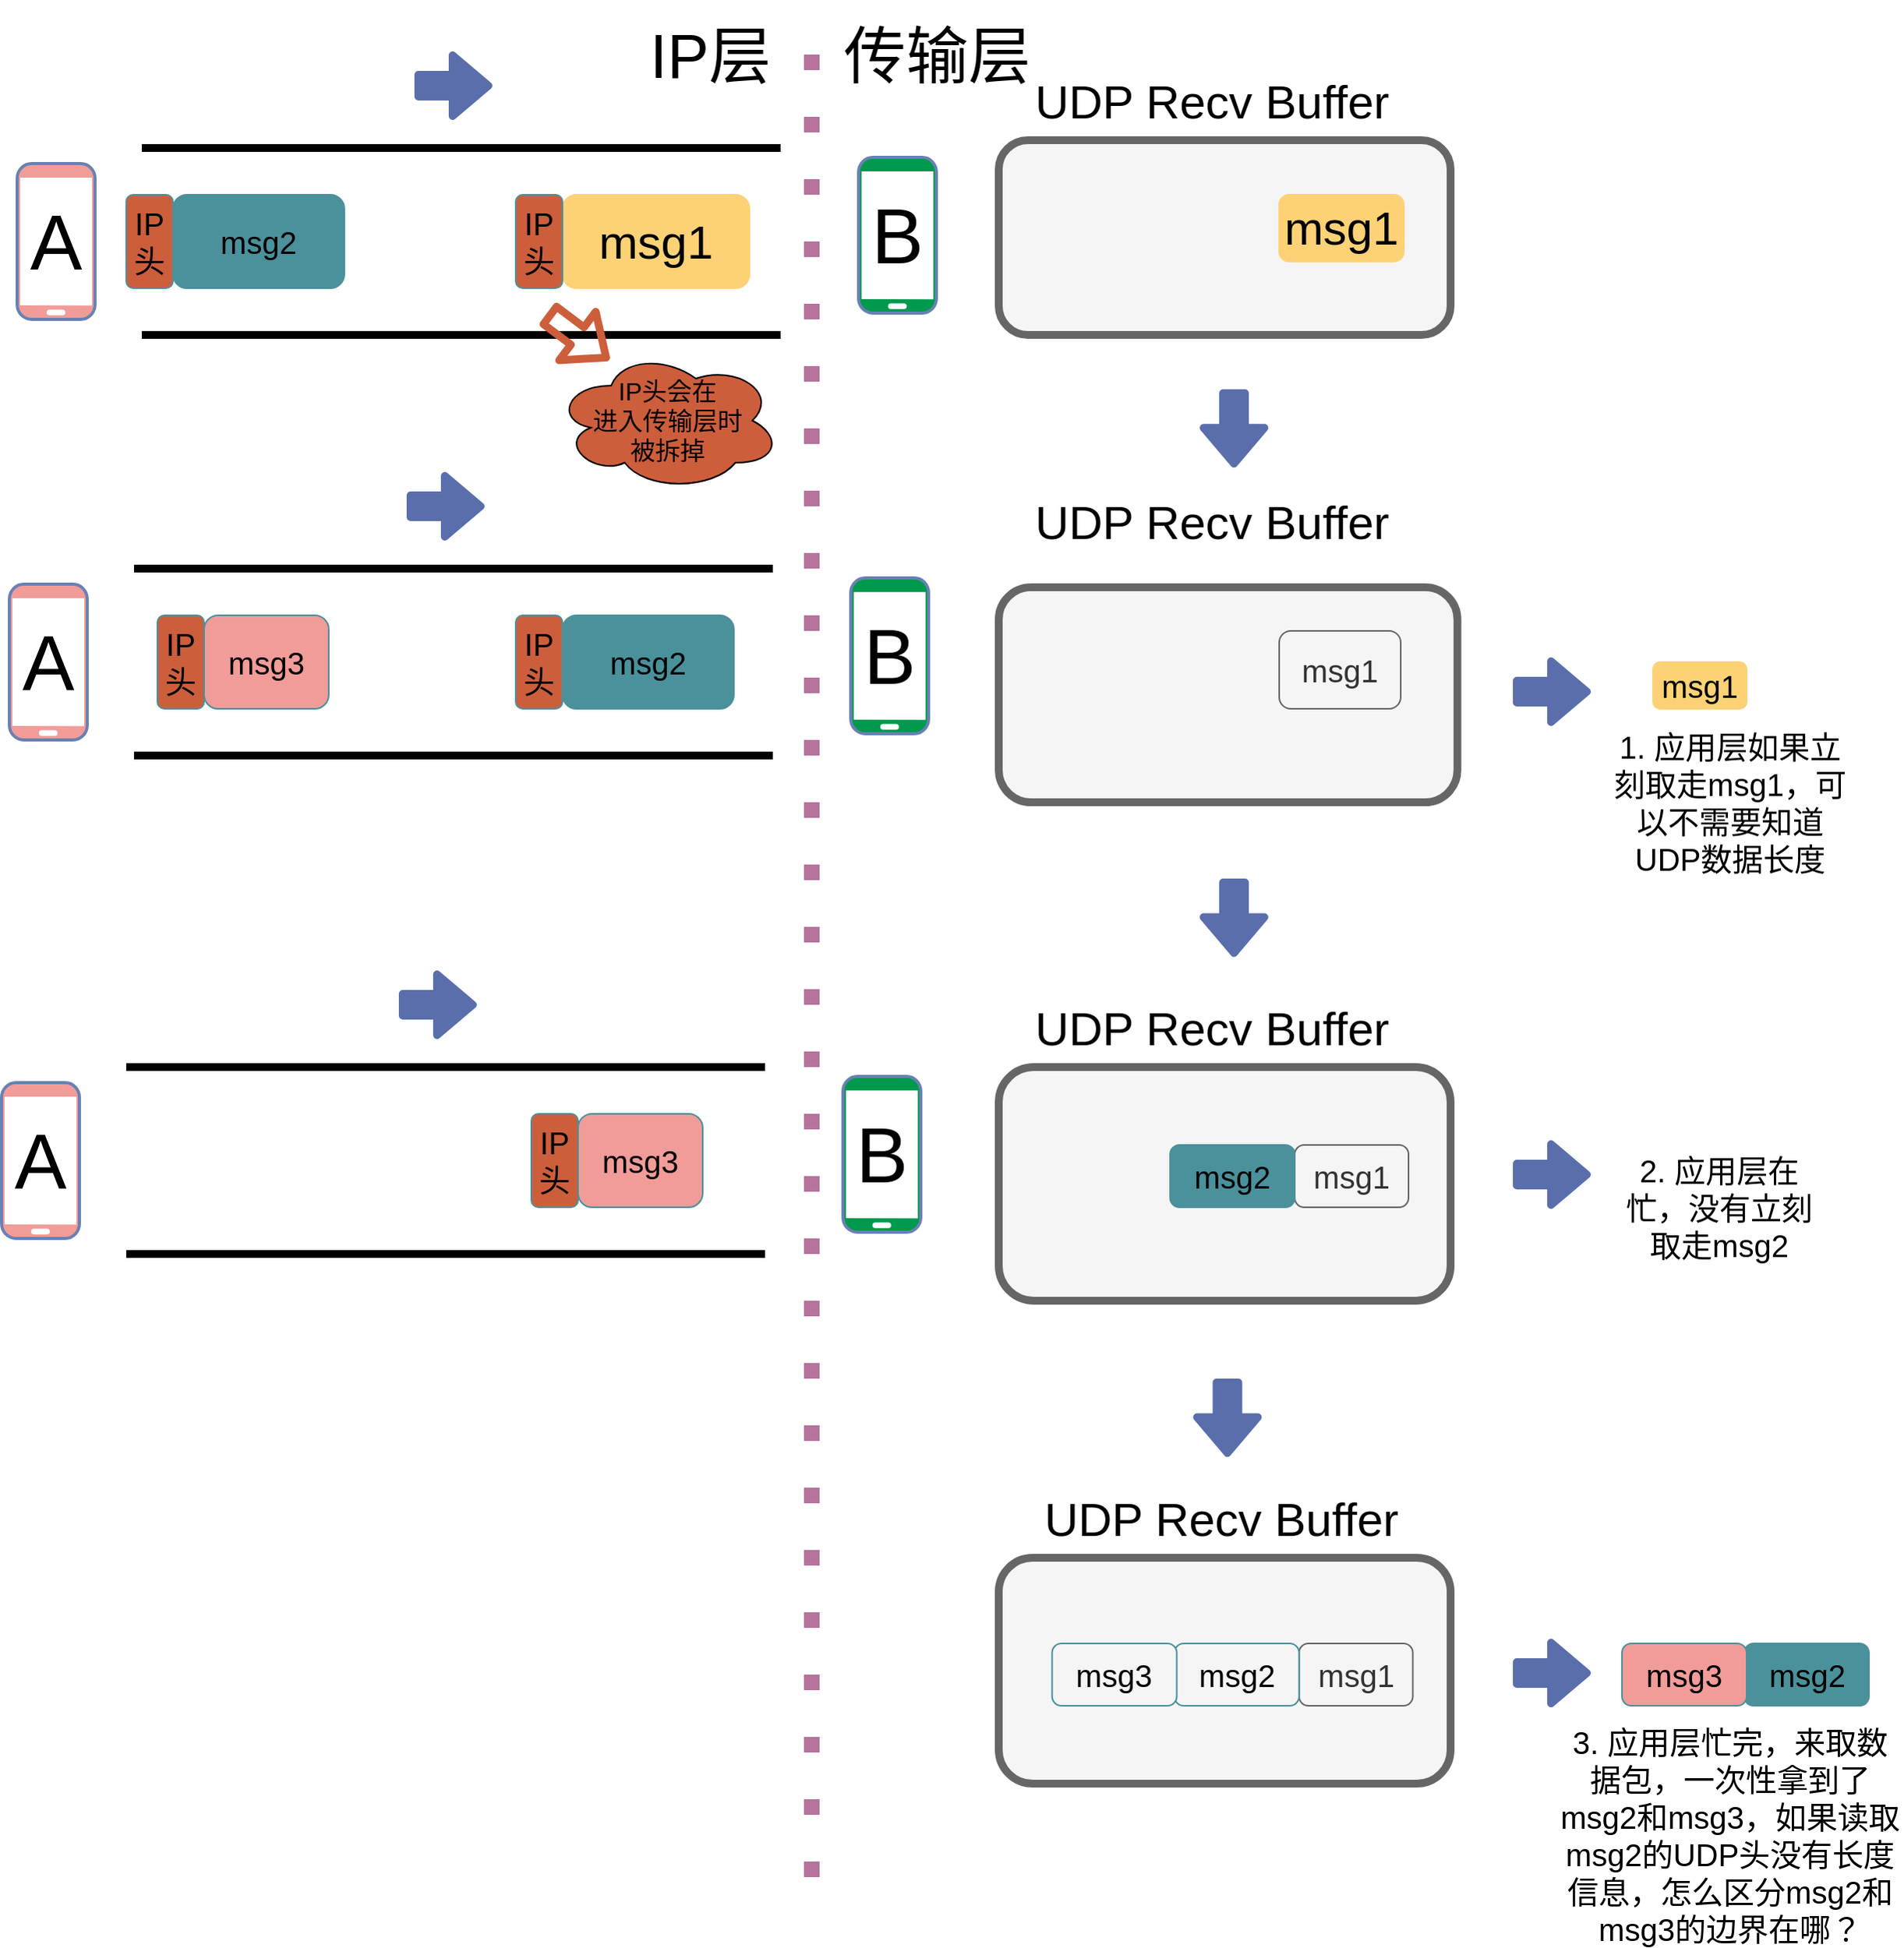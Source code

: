 <mxfile version="14.4.8" type="github">
  <diagram id="3228e29e-7158-1315-38df-8450db1d8a1d" name="Page-1">
    <mxGraphModel dx="1113" dy="582" grid="1" gridSize="10" guides="1" tooltips="1" connect="1" arrows="1" fold="1" page="1" pageScale="1" pageWidth="1300" pageHeight="320" background="#ffffff" math="0" shadow="0">
      <root>
        <mxCell id="0" />
        <mxCell id="1" parent="0" />
        <mxCell id="Q25eg6aNbo5KrL4aYmKd-64" value="" style="rounded=1;whiteSpace=wrap;html=1;strokeColor=#666666;strokeWidth=5;fillColor=#f5f5f5;fontColor=#333333;" parent="1" vertex="1">
          <mxGeometry x="690" y="382" width="294.39" height="138" as="geometry" />
        </mxCell>
        <mxCell id="Q25eg6aNbo5KrL4aYmKd-55" value="" style="rounded=1;whiteSpace=wrap;html=1;strokeColor=#666666;strokeWidth=5;fillColor=#f5f5f5;fontColor=#333333;" parent="1" vertex="1">
          <mxGeometry x="690" y="690" width="290" height="150" as="geometry" />
        </mxCell>
        <mxCell id="Q25eg6aNbo5KrL4aYmKd-56" value="&lt;font style=&quot;font-size: 30px&quot;&gt;UDP Recv Buffer&lt;/font&gt;" style="text;html=1;strokeColor=none;fillColor=none;align=center;verticalAlign=middle;whiteSpace=wrap;rounded=0;" parent="1" vertex="1">
          <mxGeometry x="711.5" y="655" width="230" height="20" as="geometry" />
        </mxCell>
        <mxCell id="Q25eg6aNbo5KrL4aYmKd-53" value="" style="rounded=1;whiteSpace=wrap;html=1;strokeColor=#666666;strokeWidth=5;fillColor=#f5f5f5;fontColor=#333333;" parent="1" vertex="1">
          <mxGeometry x="690" y="95" width="290" height="125" as="geometry" />
        </mxCell>
        <mxCell id="ORzlP0sGd4nqnSAyvKW6-2" value="&lt;font style=&quot;font-size: 20px&quot;&gt;msg2&lt;/font&gt;" style="rounded=1;whiteSpace=wrap;html=1;fillColor=#4A919B;strokeColor=#4A919B;" parent="1" vertex="1">
          <mxGeometry x="160" y="130" width="110" height="60" as="geometry" />
        </mxCell>
        <mxCell id="ORzlP0sGd4nqnSAyvKW6-3" value="&lt;font style=&quot;font-size: 30px&quot;&gt;msg1&lt;/font&gt;" style="rounded=1;whiteSpace=wrap;html=1;fillColor=#FDD276;strokeColor=#FDD276;" parent="1" vertex="1">
          <mxGeometry x="410" y="130" width="120" height="60" as="geometry" />
        </mxCell>
        <mxCell id="ORzlP0sGd4nqnSAyvKW6-6" value="" style="endArrow=none;html=1;strokeWidth=5;" parent="1" edge="1">
          <mxGeometry width="50" height="50" relative="1" as="geometry">
            <mxPoint x="140" y="220" as="sourcePoint" />
            <mxPoint x="550" y="220" as="targetPoint" />
          </mxGeometry>
        </mxCell>
        <mxCell id="ORzlP0sGd4nqnSAyvKW6-7" value="" style="endArrow=none;html=1;strokeWidth=5;" parent="1" edge="1">
          <mxGeometry width="50" height="50" relative="1" as="geometry">
            <mxPoint x="140" y="100" as="sourcePoint" />
            <mxPoint x="550" y="100" as="targetPoint" />
          </mxGeometry>
        </mxCell>
        <mxCell id="ORzlP0sGd4nqnSAyvKW6-8" value="" style="fontColor=#0066CC;verticalAlign=top;verticalLabelPosition=bottom;labelPosition=center;align=center;html=1;outlineConnect=0;strokeColor=#6881B3;gradientColor=none;gradientDirection=north;strokeWidth=2;shape=mxgraph.networks.mobile;fillColor=#F19C99;" parent="1" vertex="1">
          <mxGeometry x="60" y="110" width="50" height="100" as="geometry" />
        </mxCell>
        <mxCell id="ORzlP0sGd4nqnSAyvKW6-9" value="&lt;font style=&quot;font-size: 50px&quot;&gt;A&lt;/font&gt;" style="text;html=1;strokeColor=none;fillColor=none;align=center;verticalAlign=middle;whiteSpace=wrap;rounded=0;" parent="1" vertex="1">
          <mxGeometry x="65" y="150" width="40" height="20" as="geometry" />
        </mxCell>
        <mxCell id="ORzlP0sGd4nqnSAyvKW6-10" value="" style="fontColor=#0066CC;verticalAlign=top;verticalLabelPosition=bottom;labelPosition=center;align=center;html=1;outlineConnect=0;strokeColor=#6881B3;gradientColor=none;gradientDirection=north;strokeWidth=2;shape=mxgraph.networks.mobile;fillColor=#00994D;" parent="1" vertex="1">
          <mxGeometry x="600" y="106" width="50" height="100" as="geometry" />
        </mxCell>
        <mxCell id="ORzlP0sGd4nqnSAyvKW6-11" value="&lt;font style=&quot;font-size: 50px&quot;&gt;B&lt;/font&gt;" style="text;html=1;strokeColor=none;fillColor=none;align=center;verticalAlign=middle;whiteSpace=wrap;rounded=0;" parent="1" vertex="1">
          <mxGeometry x="605" y="146" width="40" height="20" as="geometry" />
        </mxCell>
        <mxCell id="ORzlP0sGd4nqnSAyvKW6-12" value="" style="shape=flexArrow;endArrow=classic;html=1;strokeWidth=5;strokeColor=#5A6EAB;fillColor=#5A6EAB;" parent="1" edge="1">
          <mxGeometry width="50" height="50" relative="1" as="geometry">
            <mxPoint x="315" y="60" as="sourcePoint" />
            <mxPoint x="365" y="60" as="targetPoint" />
          </mxGeometry>
        </mxCell>
        <mxCell id="Q25eg6aNbo5KrL4aYmKd-1" value="&lt;font style=&quot;font-size: 20px&quot;&gt;msg2&lt;/font&gt;" style="rounded=1;whiteSpace=wrap;html=1;fillColor=#4A919B;strokeColor=#4A919B;" parent="1" vertex="1">
          <mxGeometry x="410" y="400" width="110" height="60" as="geometry" />
        </mxCell>
        <mxCell id="Q25eg6aNbo5KrL4aYmKd-3" value="" style="endArrow=none;html=1;strokeWidth=5;" parent="1" edge="1">
          <mxGeometry width="50" height="50" relative="1" as="geometry">
            <mxPoint x="135" y="490" as="sourcePoint" />
            <mxPoint x="545" y="490" as="targetPoint" />
          </mxGeometry>
        </mxCell>
        <mxCell id="Q25eg6aNbo5KrL4aYmKd-4" value="" style="endArrow=none;html=1;strokeWidth=5;" parent="1" edge="1">
          <mxGeometry width="50" height="50" relative="1" as="geometry">
            <mxPoint x="135" y="370" as="sourcePoint" />
            <mxPoint x="545" y="370" as="targetPoint" />
          </mxGeometry>
        </mxCell>
        <mxCell id="Q25eg6aNbo5KrL4aYmKd-5" value="" style="fontColor=#0066CC;verticalAlign=top;verticalLabelPosition=bottom;labelPosition=center;align=center;html=1;outlineConnect=0;strokeColor=#6881B3;gradientColor=none;gradientDirection=north;strokeWidth=2;shape=mxgraph.networks.mobile;fillColor=#F19C99;" parent="1" vertex="1">
          <mxGeometry x="55" y="380" width="50" height="100" as="geometry" />
        </mxCell>
        <mxCell id="Q25eg6aNbo5KrL4aYmKd-6" value="&lt;font style=&quot;font-size: 50px&quot;&gt;A&lt;/font&gt;" style="text;html=1;strokeColor=none;fillColor=none;align=center;verticalAlign=middle;whiteSpace=wrap;rounded=0;" parent="1" vertex="1">
          <mxGeometry x="60" y="420" width="40" height="20" as="geometry" />
        </mxCell>
        <mxCell id="Q25eg6aNbo5KrL4aYmKd-7" value="" style="fontColor=#0066CC;verticalAlign=top;verticalLabelPosition=bottom;labelPosition=center;align=center;html=1;outlineConnect=0;strokeColor=#6881B3;gradientColor=none;gradientDirection=north;strokeWidth=2;shape=mxgraph.networks.mobile;fillColor=#00994D;" parent="1" vertex="1">
          <mxGeometry x="595" y="376" width="50" height="100" as="geometry" />
        </mxCell>
        <mxCell id="Q25eg6aNbo5KrL4aYmKd-8" value="&lt;font style=&quot;font-size: 50px&quot;&gt;B&lt;/font&gt;" style="text;html=1;strokeColor=none;fillColor=none;align=center;verticalAlign=middle;whiteSpace=wrap;rounded=0;" parent="1" vertex="1">
          <mxGeometry x="600" y="416" width="40" height="20" as="geometry" />
        </mxCell>
        <mxCell id="Q25eg6aNbo5KrL4aYmKd-9" value="" style="shape=flexArrow;endArrow=classic;html=1;strokeWidth=5;strokeColor=#5A6EAB;fillColor=#5A6EAB;" parent="1" edge="1">
          <mxGeometry width="50" height="50" relative="1" as="geometry">
            <mxPoint x="310" y="330" as="sourcePoint" />
            <mxPoint x="360" y="330" as="targetPoint" />
          </mxGeometry>
        </mxCell>
        <mxCell id="Q25eg6aNbo5KrL4aYmKd-11" value="&lt;font style=&quot;font-size: 20px&quot;&gt;msg3&lt;/font&gt;" style="rounded=1;whiteSpace=wrap;html=1;strokeColor=#4A919B;fillColor=#F19C99;" parent="1" vertex="1">
          <mxGeometry x="180" y="400" width="80" height="60" as="geometry" />
        </mxCell>
        <mxCell id="Q25eg6aNbo5KrL4aYmKd-15" value="&lt;font style=&quot;font-size: 20px&quot;&gt;msg1&lt;/font&gt;" style="rounded=1;whiteSpace=wrap;html=1;fillColor=#f5f5f5;strokeColor=#666666;sketch=0;fontColor=#333333;" parent="1" vertex="1">
          <mxGeometry x="870" y="410" width="78" height="50" as="geometry" />
        </mxCell>
        <mxCell id="Q25eg6aNbo5KrL4aYmKd-34" value="" style="endArrow=none;html=1;strokeWidth=5;" parent="1" edge="1">
          <mxGeometry width="50" height="50" relative="1" as="geometry">
            <mxPoint x="130" y="810" as="sourcePoint" />
            <mxPoint x="540" y="810" as="targetPoint" />
          </mxGeometry>
        </mxCell>
        <mxCell id="Q25eg6aNbo5KrL4aYmKd-35" value="" style="endArrow=none;html=1;strokeWidth=5;" parent="1" edge="1">
          <mxGeometry width="50" height="50" relative="1" as="geometry">
            <mxPoint x="130" y="690" as="sourcePoint" />
            <mxPoint x="540" y="690" as="targetPoint" />
          </mxGeometry>
        </mxCell>
        <mxCell id="Q25eg6aNbo5KrL4aYmKd-36" value="" style="fontColor=#0066CC;verticalAlign=top;verticalLabelPosition=bottom;labelPosition=center;align=center;html=1;outlineConnect=0;strokeColor=#6881B3;gradientColor=none;gradientDirection=north;strokeWidth=2;shape=mxgraph.networks.mobile;fillColor=#F19C99;" parent="1" vertex="1">
          <mxGeometry x="50" y="700" width="50" height="100" as="geometry" />
        </mxCell>
        <mxCell id="Q25eg6aNbo5KrL4aYmKd-37" value="&lt;font style=&quot;font-size: 50px&quot;&gt;A&lt;/font&gt;" style="text;html=1;strokeColor=none;fillColor=none;align=center;verticalAlign=middle;whiteSpace=wrap;rounded=0;" parent="1" vertex="1">
          <mxGeometry x="55" y="740" width="40" height="20" as="geometry" />
        </mxCell>
        <mxCell id="Q25eg6aNbo5KrL4aYmKd-38" value="" style="fontColor=#0066CC;verticalAlign=top;verticalLabelPosition=bottom;labelPosition=center;align=center;html=1;outlineConnect=0;strokeColor=#6881B3;gradientColor=none;gradientDirection=north;strokeWidth=2;shape=mxgraph.networks.mobile;fillColor=#00994D;" parent="1" vertex="1">
          <mxGeometry x="590" y="696" width="50" height="100" as="geometry" />
        </mxCell>
        <mxCell id="Q25eg6aNbo5KrL4aYmKd-39" value="&lt;font style=&quot;font-size: 50px&quot;&gt;B&lt;/font&gt;" style="text;html=1;strokeColor=none;fillColor=none;align=center;verticalAlign=middle;whiteSpace=wrap;rounded=0;" parent="1" vertex="1">
          <mxGeometry x="595" y="736" width="40" height="20" as="geometry" />
        </mxCell>
        <mxCell id="Q25eg6aNbo5KrL4aYmKd-40" value="" style="shape=flexArrow;endArrow=classic;html=1;strokeWidth=5;strokeColor=#5A6EAB;fillColor=#5A6EAB;" parent="1" edge="1">
          <mxGeometry width="50" height="50" relative="1" as="geometry">
            <mxPoint x="305" y="650" as="sourcePoint" />
            <mxPoint x="355" y="650" as="targetPoint" />
          </mxGeometry>
        </mxCell>
        <mxCell id="Q25eg6aNbo5KrL4aYmKd-42" value="&lt;font style=&quot;font-size: 20px&quot;&gt;msg3&lt;/font&gt;" style="rounded=1;whiteSpace=wrap;html=1;strokeColor=#4A919B;fillColor=#F19C99;" parent="1" vertex="1">
          <mxGeometry x="420" y="720" width="80" height="60" as="geometry" />
        </mxCell>
        <mxCell id="Q25eg6aNbo5KrL4aYmKd-45" value="&lt;font style=&quot;font-size: 20px&quot;&gt;msg1&lt;/font&gt;" style="rounded=1;whiteSpace=wrap;html=1;fillColor=#f5f5f5;strokeColor=#666666;fontColor=#333333;" parent="1" vertex="1">
          <mxGeometry x="880" y="740" width="73" height="40" as="geometry" />
        </mxCell>
        <mxCell id="Q25eg6aNbo5KrL4aYmKd-46" value="&lt;font style=&quot;font-size: 20px&quot;&gt;msg2&lt;/font&gt;" style="rounded=1;whiteSpace=wrap;html=1;fillColor=#4A919B;strokeColor=#4A919B;" parent="1" vertex="1">
          <mxGeometry x="800" y="740" width="80" height="40" as="geometry" />
        </mxCell>
        <mxCell id="Q25eg6aNbo5KrL4aYmKd-54" value="&lt;font style=&quot;font-size: 30px&quot;&gt;UDP Recv Buffer&lt;/font&gt;" style="text;html=1;strokeColor=none;fillColor=none;align=center;verticalAlign=middle;whiteSpace=wrap;rounded=0;" parent="1" vertex="1">
          <mxGeometry x="711.5" y="60" width="230" height="20" as="geometry" />
        </mxCell>
        <mxCell id="Q25eg6aNbo5KrL4aYmKd-57" value="" style="rounded=1;whiteSpace=wrap;html=1;strokeColor=#666666;strokeWidth=5;fillColor=#f5f5f5;fontColor=#333333;" parent="1" vertex="1">
          <mxGeometry x="690" y="1005" width="290" height="145" as="geometry" />
        </mxCell>
        <mxCell id="Q25eg6aNbo5KrL4aYmKd-58" value="&lt;font style=&quot;font-size: 30px&quot;&gt;UDP Recv Buffer&lt;/font&gt;" style="text;html=1;strokeColor=none;fillColor=none;align=center;verticalAlign=middle;whiteSpace=wrap;rounded=0;" parent="1" vertex="1">
          <mxGeometry x="718" y="970" width="230" height="20" as="geometry" />
        </mxCell>
        <mxCell id="Q25eg6aNbo5KrL4aYmKd-65" value="&lt;font style=&quot;font-size: 30px&quot;&gt;UDP Recv Buffer&lt;/font&gt;" style="text;html=1;strokeColor=none;fillColor=none;align=center;verticalAlign=middle;whiteSpace=wrap;rounded=0;" parent="1" vertex="1">
          <mxGeometry x="711.5" y="330" width="230" height="20" as="geometry" />
        </mxCell>
        <mxCell id="Q25eg6aNbo5KrL4aYmKd-71" value="" style="shape=flexArrow;endArrow=classic;html=1;strokeWidth=5;strokeColor=#5A6EAB;fillColor=#5A6EAB;" parent="1" edge="1">
          <mxGeometry width="50" height="50" relative="1" as="geometry">
            <mxPoint x="841" y="254.85" as="sourcePoint" />
            <mxPoint x="841" y="305.14" as="targetPoint" />
          </mxGeometry>
        </mxCell>
        <mxCell id="Q25eg6aNbo5KrL4aYmKd-73" value="" style="shape=flexArrow;endArrow=classic;html=1;strokeWidth=5;strokeColor=#5A6EAB;fillColor=#5A6EAB;" parent="1" edge="1">
          <mxGeometry width="50" height="50" relative="1" as="geometry">
            <mxPoint x="841" y="569" as="sourcePoint" />
            <mxPoint x="841" y="619.29" as="targetPoint" />
          </mxGeometry>
        </mxCell>
        <mxCell id="Q25eg6aNbo5KrL4aYmKd-74" value="" style="shape=flexArrow;endArrow=classic;html=1;strokeWidth=5;strokeColor=#5A6EAB;fillColor=#5A6EAB;" parent="1" edge="1">
          <mxGeometry width="50" height="50" relative="1" as="geometry">
            <mxPoint x="836.78" y="890" as="sourcePoint" />
            <mxPoint x="836.78" y="940.29" as="targetPoint" />
          </mxGeometry>
        </mxCell>
        <mxCell id="CKk09p9d2FvDrtDe5IxK-9" value="&lt;font style=&quot;font-size: 20px&quot;&gt;msg1&lt;/font&gt;" style="rounded=1;whiteSpace=wrap;html=1;fillColor=#FDD276;strokeColor=#FDD276;" parent="1" vertex="1">
          <mxGeometry x="1110" y="430" width="60" height="30" as="geometry" />
        </mxCell>
        <mxCell id="CKk09p9d2FvDrtDe5IxK-12" value="&lt;font style=&quot;font-size: 20px&quot;&gt;1. 应用层如果立刻取走msg1，可以不需要知道UDP数据长度&lt;/font&gt;" style="text;html=1;strokeColor=none;fillColor=none;align=center;verticalAlign=middle;whiteSpace=wrap;rounded=0;" parent="1" vertex="1">
          <mxGeometry x="1077.5" y="470" width="162.5" height="100" as="geometry" />
        </mxCell>
        <mxCell id="CKk09p9d2FvDrtDe5IxK-14" value="" style="shape=flexArrow;endArrow=classic;html=1;strokeWidth=5;strokeColor=#5A6EAB;fillColor=#5A6EAB;" parent="1" edge="1">
          <mxGeometry width="50" height="50" relative="1" as="geometry">
            <mxPoint x="1020" y="449" as="sourcePoint" />
            <mxPoint x="1070" y="449" as="targetPoint" />
          </mxGeometry>
        </mxCell>
        <mxCell id="CKk09p9d2FvDrtDe5IxK-18" value="&lt;font style=&quot;font-size: 20px&quot;&gt;2. 应用层在忙，没有立刻取走msg2&lt;/font&gt;" style="text;html=1;strokeColor=none;fillColor=none;align=center;verticalAlign=middle;whiteSpace=wrap;rounded=0;" parent="1" vertex="1">
          <mxGeometry x="1090" y="730" width="125" height="100" as="geometry" />
        </mxCell>
        <mxCell id="CKk09p9d2FvDrtDe5IxK-19" value="" style="shape=flexArrow;endArrow=classic;html=1;strokeWidth=5;strokeColor=#5A6EAB;fillColor=#5A6EAB;" parent="1" edge="1">
          <mxGeometry width="50" height="50" relative="1" as="geometry">
            <mxPoint x="1020" y="759" as="sourcePoint" />
            <mxPoint x="1070" y="759" as="targetPoint" />
          </mxGeometry>
        </mxCell>
        <mxCell id="CKk09p9d2FvDrtDe5IxK-21" value="&lt;font style=&quot;font-size: 20px&quot;&gt;3. 应用层忙完，来取数据包，一次性拿到了msg2和msg3，如果读取msg2的UDP头没有长度信息，怎么区分msg2和msg3的边界在哪？&lt;/font&gt;" style="text;html=1;strokeColor=none;fillColor=none;align=center;verticalAlign=middle;whiteSpace=wrap;rounded=0;" parent="1" vertex="1">
          <mxGeometry x="1047.5" y="1130" width="222.5" height="105" as="geometry" />
        </mxCell>
        <mxCell id="CKk09p9d2FvDrtDe5IxK-22" value="" style="shape=flexArrow;endArrow=classic;html=1;strokeWidth=5;strokeColor=#5A6EAB;fillColor=#5A6EAB;fontSize=20;" parent="1" edge="1">
          <mxGeometry width="50" height="50" relative="1" as="geometry">
            <mxPoint x="1020" y="1079" as="sourcePoint" />
            <mxPoint x="1070" y="1079" as="targetPoint" />
          </mxGeometry>
        </mxCell>
        <mxCell id="CKk09p9d2FvDrtDe5IxK-27" value="&lt;font style=&quot;font-size: 20px&quot;&gt;msg2&lt;/font&gt;" style="rounded=1;whiteSpace=wrap;html=1;fillColor=#4A919B;strokeColor=#4A919B;" parent="1" vertex="1">
          <mxGeometry x="1168.5" y="1060" width="80" height="40" as="geometry" />
        </mxCell>
        <mxCell id="CKk09p9d2FvDrtDe5IxK-28" value="&lt;font style=&quot;font-size: 20px;&quot;&gt;msg3&lt;/font&gt;" style="rounded=1;whiteSpace=wrap;html=1;strokeColor=#4A919B;fillColor=#F19C99;fontSize=20;" parent="1" vertex="1">
          <mxGeometry x="1090" y="1060" width="80" height="40" as="geometry" />
        </mxCell>
        <mxCell id="CKk09p9d2FvDrtDe5IxK-29" value="&lt;font style=&quot;font-size: 20px&quot;&gt;msg1&lt;/font&gt;" style="rounded=1;whiteSpace=wrap;html=1;fillColor=#f5f5f5;strokeColor=#666666;fontColor=#333333;" parent="1" vertex="1">
          <mxGeometry x="882.75" y="1060" width="73" height="40" as="geometry" />
        </mxCell>
        <mxCell id="CKk09p9d2FvDrtDe5IxK-30" value="&lt;font style=&quot;font-size: 20px&quot;&gt;msg2&lt;/font&gt;" style="rounded=1;whiteSpace=wrap;html=1;strokeColor=#4A919B;fillColor=#F5F5F5;" parent="1" vertex="1">
          <mxGeometry x="802.75" y="1060" width="80" height="40" as="geometry" />
        </mxCell>
        <mxCell id="CKk09p9d2FvDrtDe5IxK-31" value="&lt;font style=&quot;font-size: 20px;&quot;&gt;msg3&lt;/font&gt;" style="rounded=1;whiteSpace=wrap;html=1;strokeColor=#4A919B;fontSize=20;fillColor=#F5F5F5;" parent="1" vertex="1">
          <mxGeometry x="724.25" y="1060" width="80" height="40" as="geometry" />
        </mxCell>
        <mxCell id="iAt17fcDZL2dFfKAkzgQ-1" value="&lt;font style=&quot;font-size: 20px&quot;&gt;IP头&lt;/font&gt;" style="rounded=1;whiteSpace=wrap;html=1;strokeColor=#4A919B;fillColor=#CD5E3C;" vertex="1" parent="1">
          <mxGeometry x="130" y="130" width="30" height="60" as="geometry" />
        </mxCell>
        <mxCell id="iAt17fcDZL2dFfKAkzgQ-2" value="&lt;font style=&quot;font-size: 20px&quot;&gt;IP头&lt;/font&gt;" style="rounded=1;whiteSpace=wrap;html=1;strokeColor=#4A919B;fillColor=#CD5E3C;" vertex="1" parent="1">
          <mxGeometry x="380" y="130" width="30" height="60" as="geometry" />
        </mxCell>
        <mxCell id="iAt17fcDZL2dFfKAkzgQ-3" value="&lt;font style=&quot;font-size: 20px&quot;&gt;IP头&lt;/font&gt;" style="rounded=1;whiteSpace=wrap;html=1;strokeColor=#4A919B;fillColor=#CD5E3C;" vertex="1" parent="1">
          <mxGeometry x="380" y="400" width="30" height="60" as="geometry" />
        </mxCell>
        <mxCell id="iAt17fcDZL2dFfKAkzgQ-4" value="&lt;font style=&quot;font-size: 20px&quot;&gt;IP头&lt;/font&gt;" style="rounded=1;whiteSpace=wrap;html=1;strokeColor=#4A919B;fillColor=#CD5E3C;" vertex="1" parent="1">
          <mxGeometry x="150" y="400" width="30" height="60" as="geometry" />
        </mxCell>
        <mxCell id="iAt17fcDZL2dFfKAkzgQ-5" value="&lt;font style=&quot;font-size: 20px&quot;&gt;IP头&lt;/font&gt;" style="rounded=1;whiteSpace=wrap;html=1;strokeColor=#4A919B;fillColor=#CD5E3C;" vertex="1" parent="1">
          <mxGeometry x="390" y="720" width="30" height="60" as="geometry" />
        </mxCell>
        <mxCell id="iAt17fcDZL2dFfKAkzgQ-7" value="" style="endArrow=none;dashed=1;html=1;dashPattern=1 3;strokeWidth=10;strokeColor=#B5739D;" edge="1" parent="1">
          <mxGeometry width="50" height="50" relative="1" as="geometry">
            <mxPoint x="570" y="1210" as="sourcePoint" />
            <mxPoint x="570" y="10" as="targetPoint" />
          </mxGeometry>
        </mxCell>
        <mxCell id="iAt17fcDZL2dFfKAkzgQ-8" value="&lt;font style=&quot;font-size: 40px&quot;&gt;IP层&lt;/font&gt;" style="text;html=1;strokeColor=none;fillColor=none;align=center;verticalAlign=middle;whiteSpace=wrap;rounded=0;" vertex="1" parent="1">
          <mxGeometry x="460" y="30" width="90" height="20" as="geometry" />
        </mxCell>
        <mxCell id="iAt17fcDZL2dFfKAkzgQ-9" value="&lt;font style=&quot;font-size: 40px&quot;&gt;传输层&lt;/font&gt;" style="text;html=1;strokeColor=none;fillColor=none;align=center;verticalAlign=middle;whiteSpace=wrap;rounded=0;" vertex="1" parent="1">
          <mxGeometry x="583" y="30" width="135" height="20" as="geometry" />
        </mxCell>
        <mxCell id="iAt17fcDZL2dFfKAkzgQ-10" value="&lt;font style=&quot;font-size: 16px&quot;&gt;IP头会在&lt;br&gt;进入传输层时&lt;br&gt;被拆掉&lt;/font&gt;" style="ellipse;shape=cloud;whiteSpace=wrap;html=1;fillColor=#CD5E3C;" vertex="1" parent="1">
          <mxGeometry x="405" y="230" width="145" height="90" as="geometry" />
        </mxCell>
        <mxCell id="iAt17fcDZL2dFfKAkzgQ-11" value="" style="shape=flexArrow;endArrow=classic;html=1;strokeWidth=5;strokeColor=#CD5E3C;" edge="1" parent="1">
          <mxGeometry width="50" height="50" relative="1" as="geometry">
            <mxPoint x="400" y="206" as="sourcePoint" />
            <mxPoint x="440" y="236" as="targetPoint" />
          </mxGeometry>
        </mxCell>
        <mxCell id="iAt17fcDZL2dFfKAkzgQ-12" value="&lt;font style=&quot;font-size: 30px&quot;&gt;msg1&lt;/font&gt;" style="rounded=1;whiteSpace=wrap;html=1;fillColor=#FDD276;strokeColor=#FDD276;" vertex="1" parent="1">
          <mxGeometry x="870" y="130" width="80" height="42.88" as="geometry" />
        </mxCell>
      </root>
    </mxGraphModel>
  </diagram>
</mxfile>
